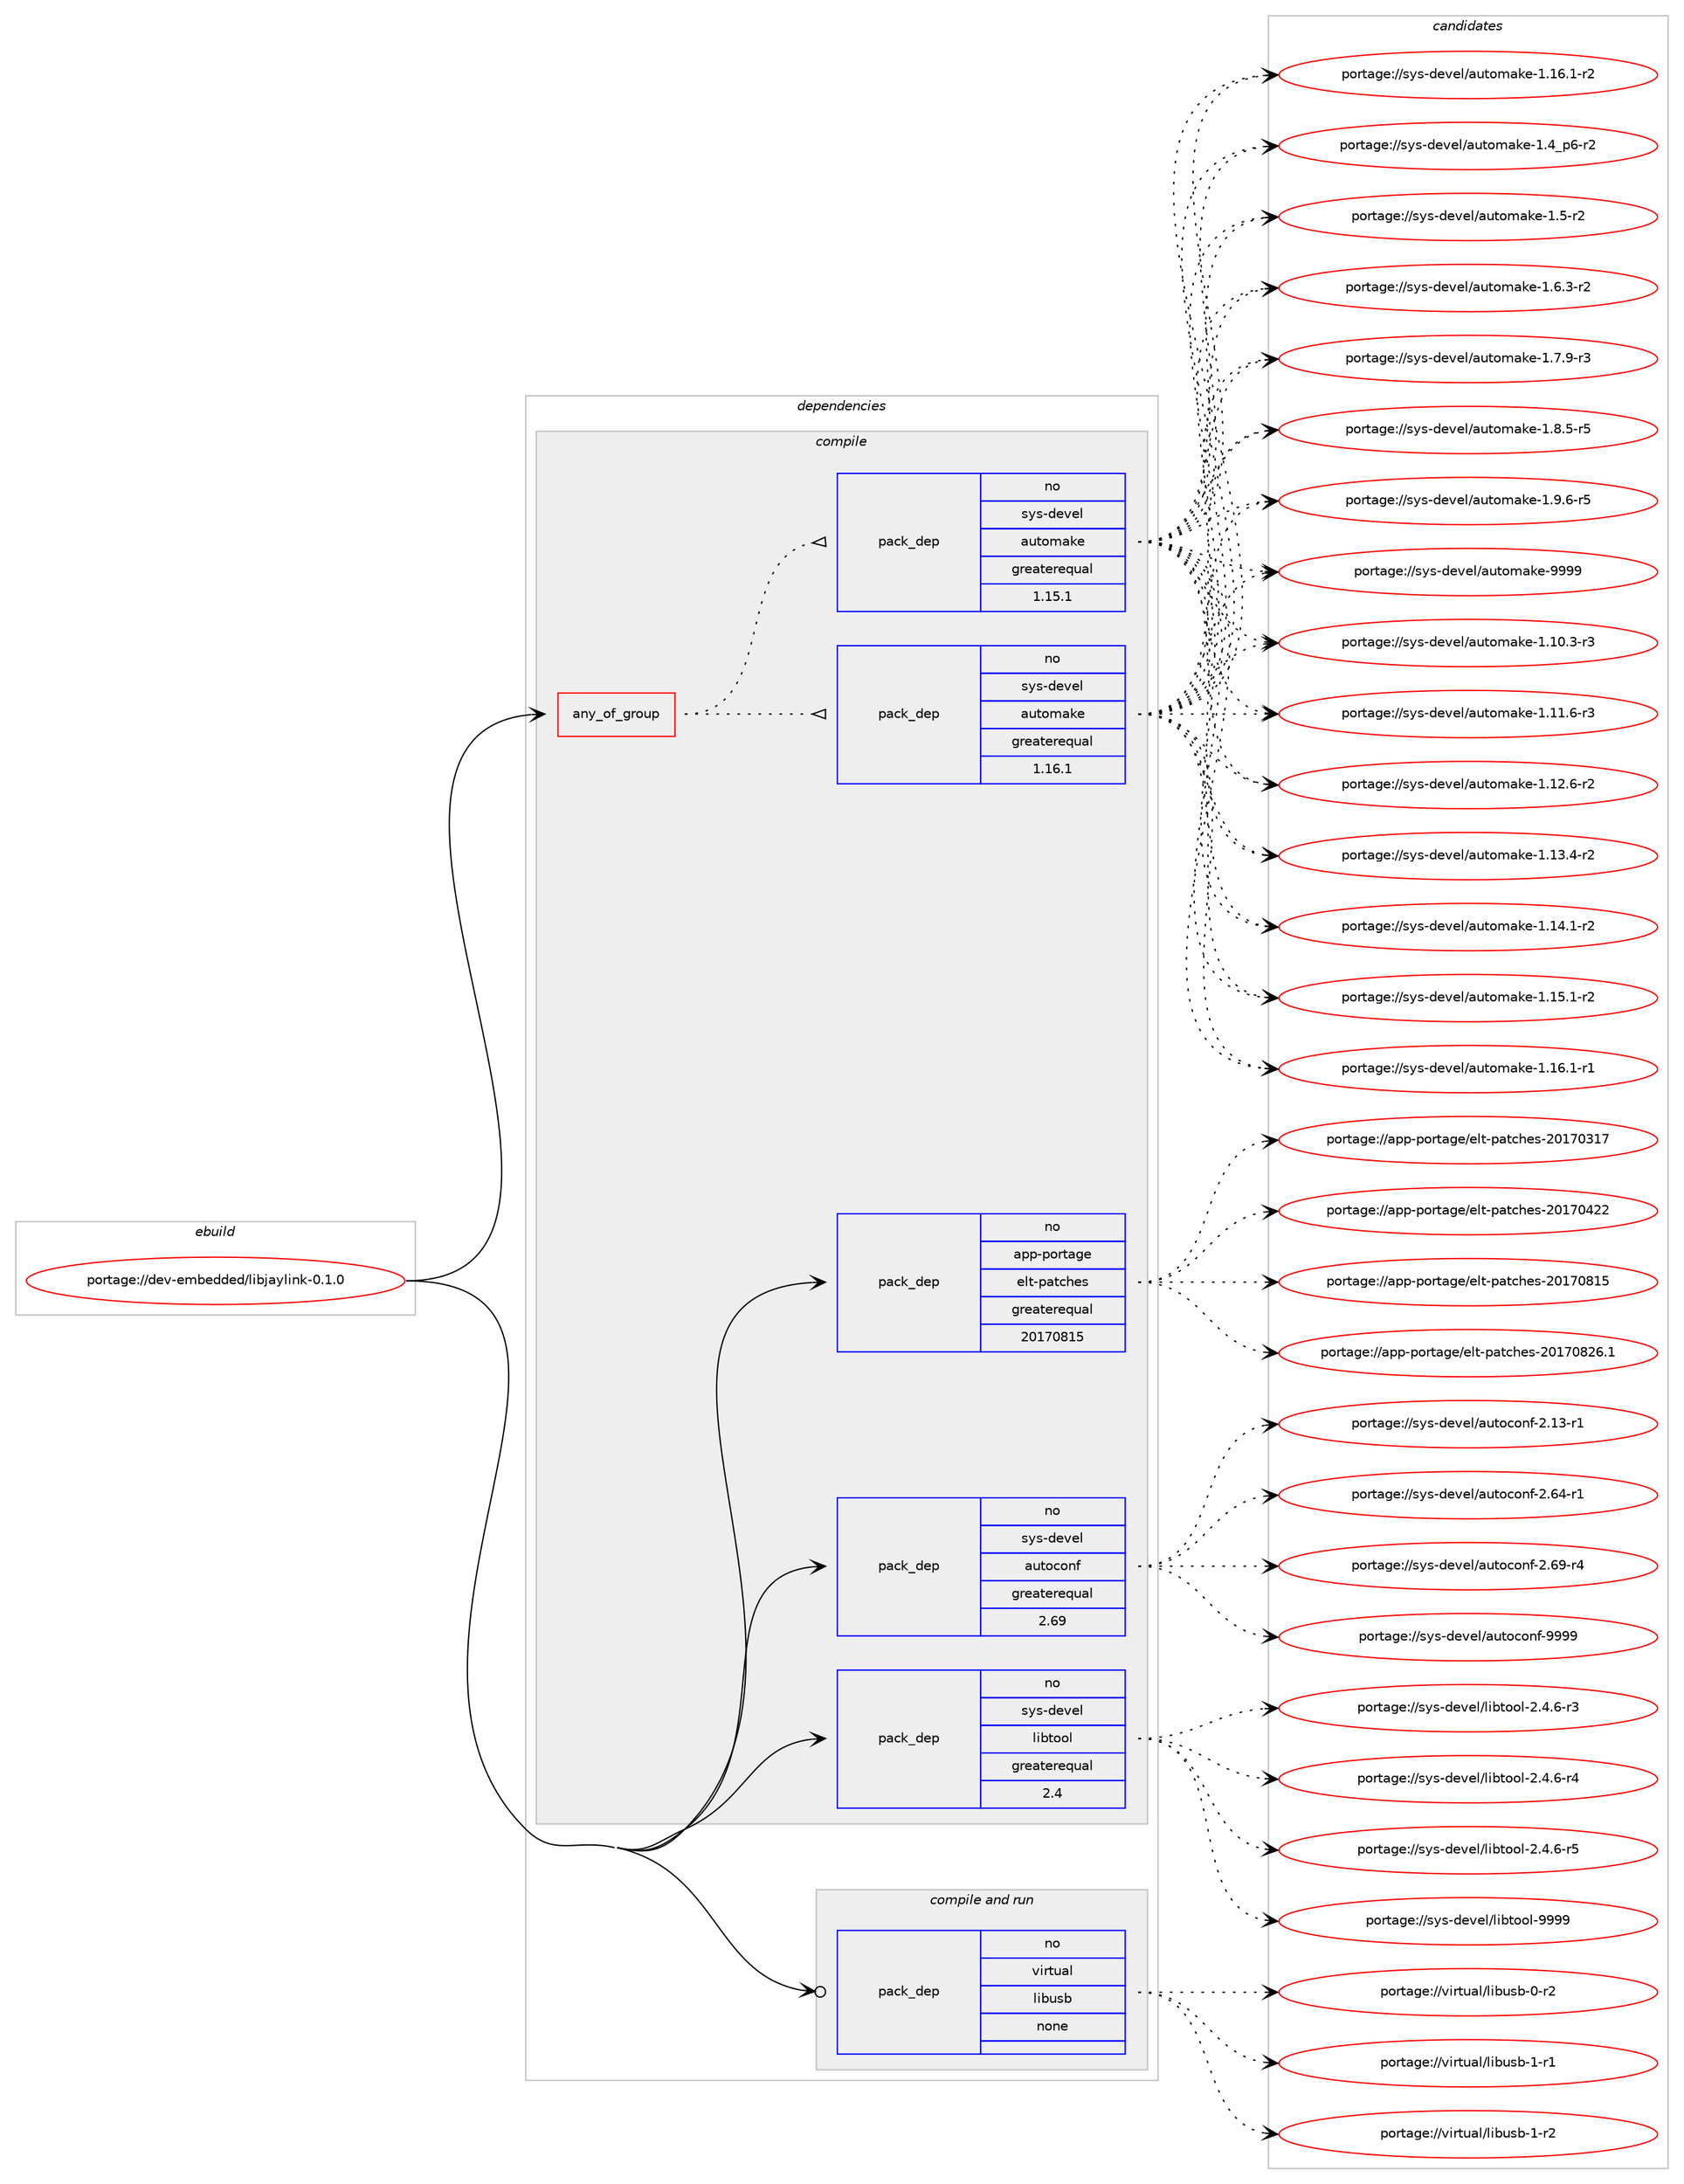 digraph prolog {

# *************
# Graph options
# *************

newrank=true;
concentrate=true;
compound=true;
graph [rankdir=LR,fontname=Helvetica,fontsize=10,ranksep=1.5];#, ranksep=2.5, nodesep=0.2];
edge  [arrowhead=vee];
node  [fontname=Helvetica,fontsize=10];

# **********
# The ebuild
# **********

subgraph cluster_leftcol {
color=gray;
rank=same;
label=<<i>ebuild</i>>;
id [label="portage://dev-embedded/libjaylink-0.1.0", color=red, width=4, href="../dev-embedded/libjaylink-0.1.0.svg"];
}

# ****************
# The dependencies
# ****************

subgraph cluster_midcol {
color=gray;
label=<<i>dependencies</i>>;
subgraph cluster_compile {
fillcolor="#eeeeee";
style=filled;
label=<<i>compile</i>>;
subgraph any1259 {
dependency59548 [label=<<TABLE BORDER="0" CELLBORDER="1" CELLSPACING="0" CELLPADDING="4"><TR><TD CELLPADDING="10">any_of_group</TD></TR></TABLE>>, shape=none, color=red];subgraph pack44415 {
dependency59549 [label=<<TABLE BORDER="0" CELLBORDER="1" CELLSPACING="0" CELLPADDING="4" WIDTH="220"><TR><TD ROWSPAN="6" CELLPADDING="30">pack_dep</TD></TR><TR><TD WIDTH="110">no</TD></TR><TR><TD>sys-devel</TD></TR><TR><TD>automake</TD></TR><TR><TD>greaterequal</TD></TR><TR><TD>1.16.1</TD></TR></TABLE>>, shape=none, color=blue];
}
dependency59548:e -> dependency59549:w [weight=20,style="dotted",arrowhead="oinv"];
subgraph pack44416 {
dependency59550 [label=<<TABLE BORDER="0" CELLBORDER="1" CELLSPACING="0" CELLPADDING="4" WIDTH="220"><TR><TD ROWSPAN="6" CELLPADDING="30">pack_dep</TD></TR><TR><TD WIDTH="110">no</TD></TR><TR><TD>sys-devel</TD></TR><TR><TD>automake</TD></TR><TR><TD>greaterequal</TD></TR><TR><TD>1.15.1</TD></TR></TABLE>>, shape=none, color=blue];
}
dependency59548:e -> dependency59550:w [weight=20,style="dotted",arrowhead="oinv"];
}
id:e -> dependency59548:w [weight=20,style="solid",arrowhead="vee"];
subgraph pack44417 {
dependency59551 [label=<<TABLE BORDER="0" CELLBORDER="1" CELLSPACING="0" CELLPADDING="4" WIDTH="220"><TR><TD ROWSPAN="6" CELLPADDING="30">pack_dep</TD></TR><TR><TD WIDTH="110">no</TD></TR><TR><TD>app-portage</TD></TR><TR><TD>elt-patches</TD></TR><TR><TD>greaterequal</TD></TR><TR><TD>20170815</TD></TR></TABLE>>, shape=none, color=blue];
}
id:e -> dependency59551:w [weight=20,style="solid",arrowhead="vee"];
subgraph pack44418 {
dependency59552 [label=<<TABLE BORDER="0" CELLBORDER="1" CELLSPACING="0" CELLPADDING="4" WIDTH="220"><TR><TD ROWSPAN="6" CELLPADDING="30">pack_dep</TD></TR><TR><TD WIDTH="110">no</TD></TR><TR><TD>sys-devel</TD></TR><TR><TD>autoconf</TD></TR><TR><TD>greaterequal</TD></TR><TR><TD>2.69</TD></TR></TABLE>>, shape=none, color=blue];
}
id:e -> dependency59552:w [weight=20,style="solid",arrowhead="vee"];
subgraph pack44419 {
dependency59553 [label=<<TABLE BORDER="0" CELLBORDER="1" CELLSPACING="0" CELLPADDING="4" WIDTH="220"><TR><TD ROWSPAN="6" CELLPADDING="30">pack_dep</TD></TR><TR><TD WIDTH="110">no</TD></TR><TR><TD>sys-devel</TD></TR><TR><TD>libtool</TD></TR><TR><TD>greaterequal</TD></TR><TR><TD>2.4</TD></TR></TABLE>>, shape=none, color=blue];
}
id:e -> dependency59553:w [weight=20,style="solid",arrowhead="vee"];
}
subgraph cluster_compileandrun {
fillcolor="#eeeeee";
style=filled;
label=<<i>compile and run</i>>;
subgraph pack44420 {
dependency59554 [label=<<TABLE BORDER="0" CELLBORDER="1" CELLSPACING="0" CELLPADDING="4" WIDTH="220"><TR><TD ROWSPAN="6" CELLPADDING="30">pack_dep</TD></TR><TR><TD WIDTH="110">no</TD></TR><TR><TD>virtual</TD></TR><TR><TD>libusb</TD></TR><TR><TD>none</TD></TR><TR><TD></TD></TR></TABLE>>, shape=none, color=blue];
}
id:e -> dependency59554:w [weight=20,style="solid",arrowhead="odotvee"];
}
subgraph cluster_run {
fillcolor="#eeeeee";
style=filled;
label=<<i>run</i>>;
}
}

# **************
# The candidates
# **************

subgraph cluster_choices {
rank=same;
color=gray;
label=<<i>candidates</i>>;

subgraph choice44415 {
color=black;
nodesep=1;
choiceportage11512111545100101118101108479711711611110997107101454946494846514511451 [label="portage://sys-devel/automake-1.10.3-r3", color=red, width=4,href="../sys-devel/automake-1.10.3-r3.svg"];
choiceportage11512111545100101118101108479711711611110997107101454946494946544511451 [label="portage://sys-devel/automake-1.11.6-r3", color=red, width=4,href="../sys-devel/automake-1.11.6-r3.svg"];
choiceportage11512111545100101118101108479711711611110997107101454946495046544511450 [label="portage://sys-devel/automake-1.12.6-r2", color=red, width=4,href="../sys-devel/automake-1.12.6-r2.svg"];
choiceportage11512111545100101118101108479711711611110997107101454946495146524511450 [label="portage://sys-devel/automake-1.13.4-r2", color=red, width=4,href="../sys-devel/automake-1.13.4-r2.svg"];
choiceportage11512111545100101118101108479711711611110997107101454946495246494511450 [label="portage://sys-devel/automake-1.14.1-r2", color=red, width=4,href="../sys-devel/automake-1.14.1-r2.svg"];
choiceportage11512111545100101118101108479711711611110997107101454946495346494511450 [label="portage://sys-devel/automake-1.15.1-r2", color=red, width=4,href="../sys-devel/automake-1.15.1-r2.svg"];
choiceportage11512111545100101118101108479711711611110997107101454946495446494511449 [label="portage://sys-devel/automake-1.16.1-r1", color=red, width=4,href="../sys-devel/automake-1.16.1-r1.svg"];
choiceportage11512111545100101118101108479711711611110997107101454946495446494511450 [label="portage://sys-devel/automake-1.16.1-r2", color=red, width=4,href="../sys-devel/automake-1.16.1-r2.svg"];
choiceportage115121115451001011181011084797117116111109971071014549465295112544511450 [label="portage://sys-devel/automake-1.4_p6-r2", color=red, width=4,href="../sys-devel/automake-1.4_p6-r2.svg"];
choiceportage11512111545100101118101108479711711611110997107101454946534511450 [label="portage://sys-devel/automake-1.5-r2", color=red, width=4,href="../sys-devel/automake-1.5-r2.svg"];
choiceportage115121115451001011181011084797117116111109971071014549465446514511450 [label="portage://sys-devel/automake-1.6.3-r2", color=red, width=4,href="../sys-devel/automake-1.6.3-r2.svg"];
choiceportage115121115451001011181011084797117116111109971071014549465546574511451 [label="portage://sys-devel/automake-1.7.9-r3", color=red, width=4,href="../sys-devel/automake-1.7.9-r3.svg"];
choiceportage115121115451001011181011084797117116111109971071014549465646534511453 [label="portage://sys-devel/automake-1.8.5-r5", color=red, width=4,href="../sys-devel/automake-1.8.5-r5.svg"];
choiceportage115121115451001011181011084797117116111109971071014549465746544511453 [label="portage://sys-devel/automake-1.9.6-r5", color=red, width=4,href="../sys-devel/automake-1.9.6-r5.svg"];
choiceportage115121115451001011181011084797117116111109971071014557575757 [label="portage://sys-devel/automake-9999", color=red, width=4,href="../sys-devel/automake-9999.svg"];
dependency59549:e -> choiceportage11512111545100101118101108479711711611110997107101454946494846514511451:w [style=dotted,weight="100"];
dependency59549:e -> choiceportage11512111545100101118101108479711711611110997107101454946494946544511451:w [style=dotted,weight="100"];
dependency59549:e -> choiceportage11512111545100101118101108479711711611110997107101454946495046544511450:w [style=dotted,weight="100"];
dependency59549:e -> choiceportage11512111545100101118101108479711711611110997107101454946495146524511450:w [style=dotted,weight="100"];
dependency59549:e -> choiceportage11512111545100101118101108479711711611110997107101454946495246494511450:w [style=dotted,weight="100"];
dependency59549:e -> choiceportage11512111545100101118101108479711711611110997107101454946495346494511450:w [style=dotted,weight="100"];
dependency59549:e -> choiceportage11512111545100101118101108479711711611110997107101454946495446494511449:w [style=dotted,weight="100"];
dependency59549:e -> choiceportage11512111545100101118101108479711711611110997107101454946495446494511450:w [style=dotted,weight="100"];
dependency59549:e -> choiceportage115121115451001011181011084797117116111109971071014549465295112544511450:w [style=dotted,weight="100"];
dependency59549:e -> choiceportage11512111545100101118101108479711711611110997107101454946534511450:w [style=dotted,weight="100"];
dependency59549:e -> choiceportage115121115451001011181011084797117116111109971071014549465446514511450:w [style=dotted,weight="100"];
dependency59549:e -> choiceportage115121115451001011181011084797117116111109971071014549465546574511451:w [style=dotted,weight="100"];
dependency59549:e -> choiceportage115121115451001011181011084797117116111109971071014549465646534511453:w [style=dotted,weight="100"];
dependency59549:e -> choiceportage115121115451001011181011084797117116111109971071014549465746544511453:w [style=dotted,weight="100"];
dependency59549:e -> choiceportage115121115451001011181011084797117116111109971071014557575757:w [style=dotted,weight="100"];
}
subgraph choice44416 {
color=black;
nodesep=1;
choiceportage11512111545100101118101108479711711611110997107101454946494846514511451 [label="portage://sys-devel/automake-1.10.3-r3", color=red, width=4,href="../sys-devel/automake-1.10.3-r3.svg"];
choiceportage11512111545100101118101108479711711611110997107101454946494946544511451 [label="portage://sys-devel/automake-1.11.6-r3", color=red, width=4,href="../sys-devel/automake-1.11.6-r3.svg"];
choiceportage11512111545100101118101108479711711611110997107101454946495046544511450 [label="portage://sys-devel/automake-1.12.6-r2", color=red, width=4,href="../sys-devel/automake-1.12.6-r2.svg"];
choiceportage11512111545100101118101108479711711611110997107101454946495146524511450 [label="portage://sys-devel/automake-1.13.4-r2", color=red, width=4,href="../sys-devel/automake-1.13.4-r2.svg"];
choiceportage11512111545100101118101108479711711611110997107101454946495246494511450 [label="portage://sys-devel/automake-1.14.1-r2", color=red, width=4,href="../sys-devel/automake-1.14.1-r2.svg"];
choiceportage11512111545100101118101108479711711611110997107101454946495346494511450 [label="portage://sys-devel/automake-1.15.1-r2", color=red, width=4,href="../sys-devel/automake-1.15.1-r2.svg"];
choiceportage11512111545100101118101108479711711611110997107101454946495446494511449 [label="portage://sys-devel/automake-1.16.1-r1", color=red, width=4,href="../sys-devel/automake-1.16.1-r1.svg"];
choiceportage11512111545100101118101108479711711611110997107101454946495446494511450 [label="portage://sys-devel/automake-1.16.1-r2", color=red, width=4,href="../sys-devel/automake-1.16.1-r2.svg"];
choiceportage115121115451001011181011084797117116111109971071014549465295112544511450 [label="portage://sys-devel/automake-1.4_p6-r2", color=red, width=4,href="../sys-devel/automake-1.4_p6-r2.svg"];
choiceportage11512111545100101118101108479711711611110997107101454946534511450 [label="portage://sys-devel/automake-1.5-r2", color=red, width=4,href="../sys-devel/automake-1.5-r2.svg"];
choiceportage115121115451001011181011084797117116111109971071014549465446514511450 [label="portage://sys-devel/automake-1.6.3-r2", color=red, width=4,href="../sys-devel/automake-1.6.3-r2.svg"];
choiceportage115121115451001011181011084797117116111109971071014549465546574511451 [label="portage://sys-devel/automake-1.7.9-r3", color=red, width=4,href="../sys-devel/automake-1.7.9-r3.svg"];
choiceportage115121115451001011181011084797117116111109971071014549465646534511453 [label="portage://sys-devel/automake-1.8.5-r5", color=red, width=4,href="../sys-devel/automake-1.8.5-r5.svg"];
choiceportage115121115451001011181011084797117116111109971071014549465746544511453 [label="portage://sys-devel/automake-1.9.6-r5", color=red, width=4,href="../sys-devel/automake-1.9.6-r5.svg"];
choiceportage115121115451001011181011084797117116111109971071014557575757 [label="portage://sys-devel/automake-9999", color=red, width=4,href="../sys-devel/automake-9999.svg"];
dependency59550:e -> choiceportage11512111545100101118101108479711711611110997107101454946494846514511451:w [style=dotted,weight="100"];
dependency59550:e -> choiceportage11512111545100101118101108479711711611110997107101454946494946544511451:w [style=dotted,weight="100"];
dependency59550:e -> choiceportage11512111545100101118101108479711711611110997107101454946495046544511450:w [style=dotted,weight="100"];
dependency59550:e -> choiceportage11512111545100101118101108479711711611110997107101454946495146524511450:w [style=dotted,weight="100"];
dependency59550:e -> choiceportage11512111545100101118101108479711711611110997107101454946495246494511450:w [style=dotted,weight="100"];
dependency59550:e -> choiceportage11512111545100101118101108479711711611110997107101454946495346494511450:w [style=dotted,weight="100"];
dependency59550:e -> choiceportage11512111545100101118101108479711711611110997107101454946495446494511449:w [style=dotted,weight="100"];
dependency59550:e -> choiceportage11512111545100101118101108479711711611110997107101454946495446494511450:w [style=dotted,weight="100"];
dependency59550:e -> choiceportage115121115451001011181011084797117116111109971071014549465295112544511450:w [style=dotted,weight="100"];
dependency59550:e -> choiceportage11512111545100101118101108479711711611110997107101454946534511450:w [style=dotted,weight="100"];
dependency59550:e -> choiceportage115121115451001011181011084797117116111109971071014549465446514511450:w [style=dotted,weight="100"];
dependency59550:e -> choiceportage115121115451001011181011084797117116111109971071014549465546574511451:w [style=dotted,weight="100"];
dependency59550:e -> choiceportage115121115451001011181011084797117116111109971071014549465646534511453:w [style=dotted,weight="100"];
dependency59550:e -> choiceportage115121115451001011181011084797117116111109971071014549465746544511453:w [style=dotted,weight="100"];
dependency59550:e -> choiceportage115121115451001011181011084797117116111109971071014557575757:w [style=dotted,weight="100"];
}
subgraph choice44417 {
color=black;
nodesep=1;
choiceportage97112112451121111141169710310147101108116451129711699104101115455048495548514955 [label="portage://app-portage/elt-patches-20170317", color=red, width=4,href="../app-portage/elt-patches-20170317.svg"];
choiceportage97112112451121111141169710310147101108116451129711699104101115455048495548525050 [label="portage://app-portage/elt-patches-20170422", color=red, width=4,href="../app-portage/elt-patches-20170422.svg"];
choiceportage97112112451121111141169710310147101108116451129711699104101115455048495548564953 [label="portage://app-portage/elt-patches-20170815", color=red, width=4,href="../app-portage/elt-patches-20170815.svg"];
choiceportage971121124511211111411697103101471011081164511297116991041011154550484955485650544649 [label="portage://app-portage/elt-patches-20170826.1", color=red, width=4,href="../app-portage/elt-patches-20170826.1.svg"];
dependency59551:e -> choiceportage97112112451121111141169710310147101108116451129711699104101115455048495548514955:w [style=dotted,weight="100"];
dependency59551:e -> choiceportage97112112451121111141169710310147101108116451129711699104101115455048495548525050:w [style=dotted,weight="100"];
dependency59551:e -> choiceportage97112112451121111141169710310147101108116451129711699104101115455048495548564953:w [style=dotted,weight="100"];
dependency59551:e -> choiceportage971121124511211111411697103101471011081164511297116991041011154550484955485650544649:w [style=dotted,weight="100"];
}
subgraph choice44418 {
color=black;
nodesep=1;
choiceportage1151211154510010111810110847971171161119911111010245504649514511449 [label="portage://sys-devel/autoconf-2.13-r1", color=red, width=4,href="../sys-devel/autoconf-2.13-r1.svg"];
choiceportage1151211154510010111810110847971171161119911111010245504654524511449 [label="portage://sys-devel/autoconf-2.64-r1", color=red, width=4,href="../sys-devel/autoconf-2.64-r1.svg"];
choiceportage1151211154510010111810110847971171161119911111010245504654574511452 [label="portage://sys-devel/autoconf-2.69-r4", color=red, width=4,href="../sys-devel/autoconf-2.69-r4.svg"];
choiceportage115121115451001011181011084797117116111991111101024557575757 [label="portage://sys-devel/autoconf-9999", color=red, width=4,href="../sys-devel/autoconf-9999.svg"];
dependency59552:e -> choiceportage1151211154510010111810110847971171161119911111010245504649514511449:w [style=dotted,weight="100"];
dependency59552:e -> choiceportage1151211154510010111810110847971171161119911111010245504654524511449:w [style=dotted,weight="100"];
dependency59552:e -> choiceportage1151211154510010111810110847971171161119911111010245504654574511452:w [style=dotted,weight="100"];
dependency59552:e -> choiceportage115121115451001011181011084797117116111991111101024557575757:w [style=dotted,weight="100"];
}
subgraph choice44419 {
color=black;
nodesep=1;
choiceportage1151211154510010111810110847108105981161111111084550465246544511451 [label="portage://sys-devel/libtool-2.4.6-r3", color=red, width=4,href="../sys-devel/libtool-2.4.6-r3.svg"];
choiceportage1151211154510010111810110847108105981161111111084550465246544511452 [label="portage://sys-devel/libtool-2.4.6-r4", color=red, width=4,href="../sys-devel/libtool-2.4.6-r4.svg"];
choiceportage1151211154510010111810110847108105981161111111084550465246544511453 [label="portage://sys-devel/libtool-2.4.6-r5", color=red, width=4,href="../sys-devel/libtool-2.4.6-r5.svg"];
choiceportage1151211154510010111810110847108105981161111111084557575757 [label="portage://sys-devel/libtool-9999", color=red, width=4,href="../sys-devel/libtool-9999.svg"];
dependency59553:e -> choiceportage1151211154510010111810110847108105981161111111084550465246544511451:w [style=dotted,weight="100"];
dependency59553:e -> choiceportage1151211154510010111810110847108105981161111111084550465246544511452:w [style=dotted,weight="100"];
dependency59553:e -> choiceportage1151211154510010111810110847108105981161111111084550465246544511453:w [style=dotted,weight="100"];
dependency59553:e -> choiceportage1151211154510010111810110847108105981161111111084557575757:w [style=dotted,weight="100"];
}
subgraph choice44420 {
color=black;
nodesep=1;
choiceportage1181051141161179710847108105981171159845484511450 [label="portage://virtual/libusb-0-r2", color=red, width=4,href="../virtual/libusb-0-r2.svg"];
choiceportage1181051141161179710847108105981171159845494511449 [label="portage://virtual/libusb-1-r1", color=red, width=4,href="../virtual/libusb-1-r1.svg"];
choiceportage1181051141161179710847108105981171159845494511450 [label="portage://virtual/libusb-1-r2", color=red, width=4,href="../virtual/libusb-1-r2.svg"];
dependency59554:e -> choiceportage1181051141161179710847108105981171159845484511450:w [style=dotted,weight="100"];
dependency59554:e -> choiceportage1181051141161179710847108105981171159845494511449:w [style=dotted,weight="100"];
dependency59554:e -> choiceportage1181051141161179710847108105981171159845494511450:w [style=dotted,weight="100"];
}
}

}
